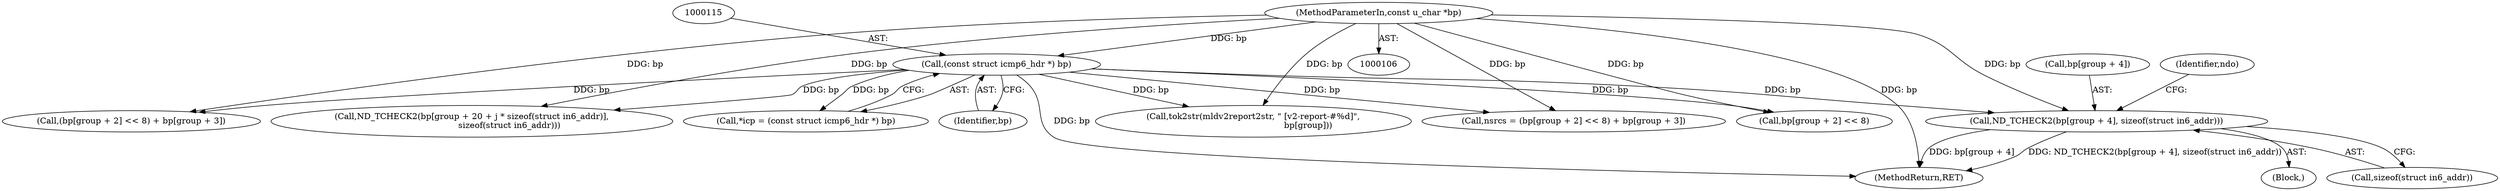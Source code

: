 digraph "0_tcpdump_d7505276842e85bfd067fa21cdb32b8a2dc3c5e4_4@array" {
"1000187" [label="(Call,ND_TCHECK2(bp[group + 4], sizeof(struct in6_addr)))"];
"1000114" [label="(Call,(const struct icmp6_hdr *) bp)"];
"1000108" [label="(MethodParameterIn,const u_char *bp)"];
"1000219" [label="(Call,nsrcs = (bp[group + 2] << 8) + bp[group + 3])"];
"1000108" [label="(MethodParameterIn,const u_char *bp)"];
"1000222" [label="(Call,bp[group + 2] << 8)"];
"1000188" [label="(Call,bp[group + 4])"];
"1000174" [label="(Block,)"];
"1000193" [label="(Call,sizeof(struct in6_addr))"];
"1000221" [label="(Call,(bp[group + 2] << 8) + bp[group + 3])"];
"1000197" [label="(Identifier,ndo)"];
"1000337" [label="(MethodReturn,RET)"];
"1000213" [label="(Call,tok2str(mldv2report2str, \" [v2-report-#%d]\",\n                                         bp[group]))"];
"1000112" [label="(Call,*icp = (const struct icmp6_hdr *) bp)"];
"1000187" [label="(Call,ND_TCHECK2(bp[group + 4], sizeof(struct in6_addr)))"];
"1000116" [label="(Identifier,bp)"];
"1000114" [label="(Call,(const struct icmp6_hdr *) bp)"];
"1000281" [label="(Call,ND_TCHECK2(bp[group + 20 + j * sizeof(struct in6_addr)],\n                            sizeof(struct in6_addr)))"];
"1000187" -> "1000174"  [label="AST: "];
"1000187" -> "1000193"  [label="CFG: "];
"1000188" -> "1000187"  [label="AST: "];
"1000193" -> "1000187"  [label="AST: "];
"1000197" -> "1000187"  [label="CFG: "];
"1000187" -> "1000337"  [label="DDG: bp[group + 4]"];
"1000187" -> "1000337"  [label="DDG: ND_TCHECK2(bp[group + 4], sizeof(struct in6_addr))"];
"1000114" -> "1000187"  [label="DDG: bp"];
"1000108" -> "1000187"  [label="DDG: bp"];
"1000114" -> "1000112"  [label="AST: "];
"1000114" -> "1000116"  [label="CFG: "];
"1000115" -> "1000114"  [label="AST: "];
"1000116" -> "1000114"  [label="AST: "];
"1000112" -> "1000114"  [label="CFG: "];
"1000114" -> "1000337"  [label="DDG: bp"];
"1000114" -> "1000112"  [label="DDG: bp"];
"1000108" -> "1000114"  [label="DDG: bp"];
"1000114" -> "1000213"  [label="DDG: bp"];
"1000114" -> "1000219"  [label="DDG: bp"];
"1000114" -> "1000222"  [label="DDG: bp"];
"1000114" -> "1000221"  [label="DDG: bp"];
"1000114" -> "1000281"  [label="DDG: bp"];
"1000108" -> "1000106"  [label="AST: "];
"1000108" -> "1000337"  [label="DDG: bp"];
"1000108" -> "1000213"  [label="DDG: bp"];
"1000108" -> "1000219"  [label="DDG: bp"];
"1000108" -> "1000222"  [label="DDG: bp"];
"1000108" -> "1000221"  [label="DDG: bp"];
"1000108" -> "1000281"  [label="DDG: bp"];
}
